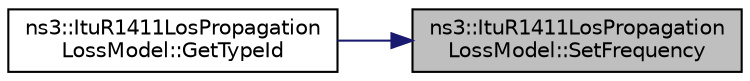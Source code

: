 digraph "ns3::ItuR1411LosPropagationLossModel::SetFrequency"
{
 // LATEX_PDF_SIZE
  edge [fontname="Helvetica",fontsize="10",labelfontname="Helvetica",labelfontsize="10"];
  node [fontname="Helvetica",fontsize="10",shape=record];
  rankdir="RL";
  Node1 [label="ns3::ItuR1411LosPropagation\lLossModel::SetFrequency",height=0.2,width=0.4,color="black", fillcolor="grey75", style="filled", fontcolor="black",tooltip="Set the operating frequency."];
  Node1 -> Node2 [dir="back",color="midnightblue",fontsize="10",style="solid",fontname="Helvetica"];
  Node2 [label="ns3::ItuR1411LosPropagation\lLossModel::GetTypeId",height=0.2,width=0.4,color="black", fillcolor="white", style="filled",URL="$classns3_1_1_itu_r1411_los_propagation_loss_model.html#a6c83e47bedbe844b72f8c1615122de4b",tooltip="Get the type ID."];
}
